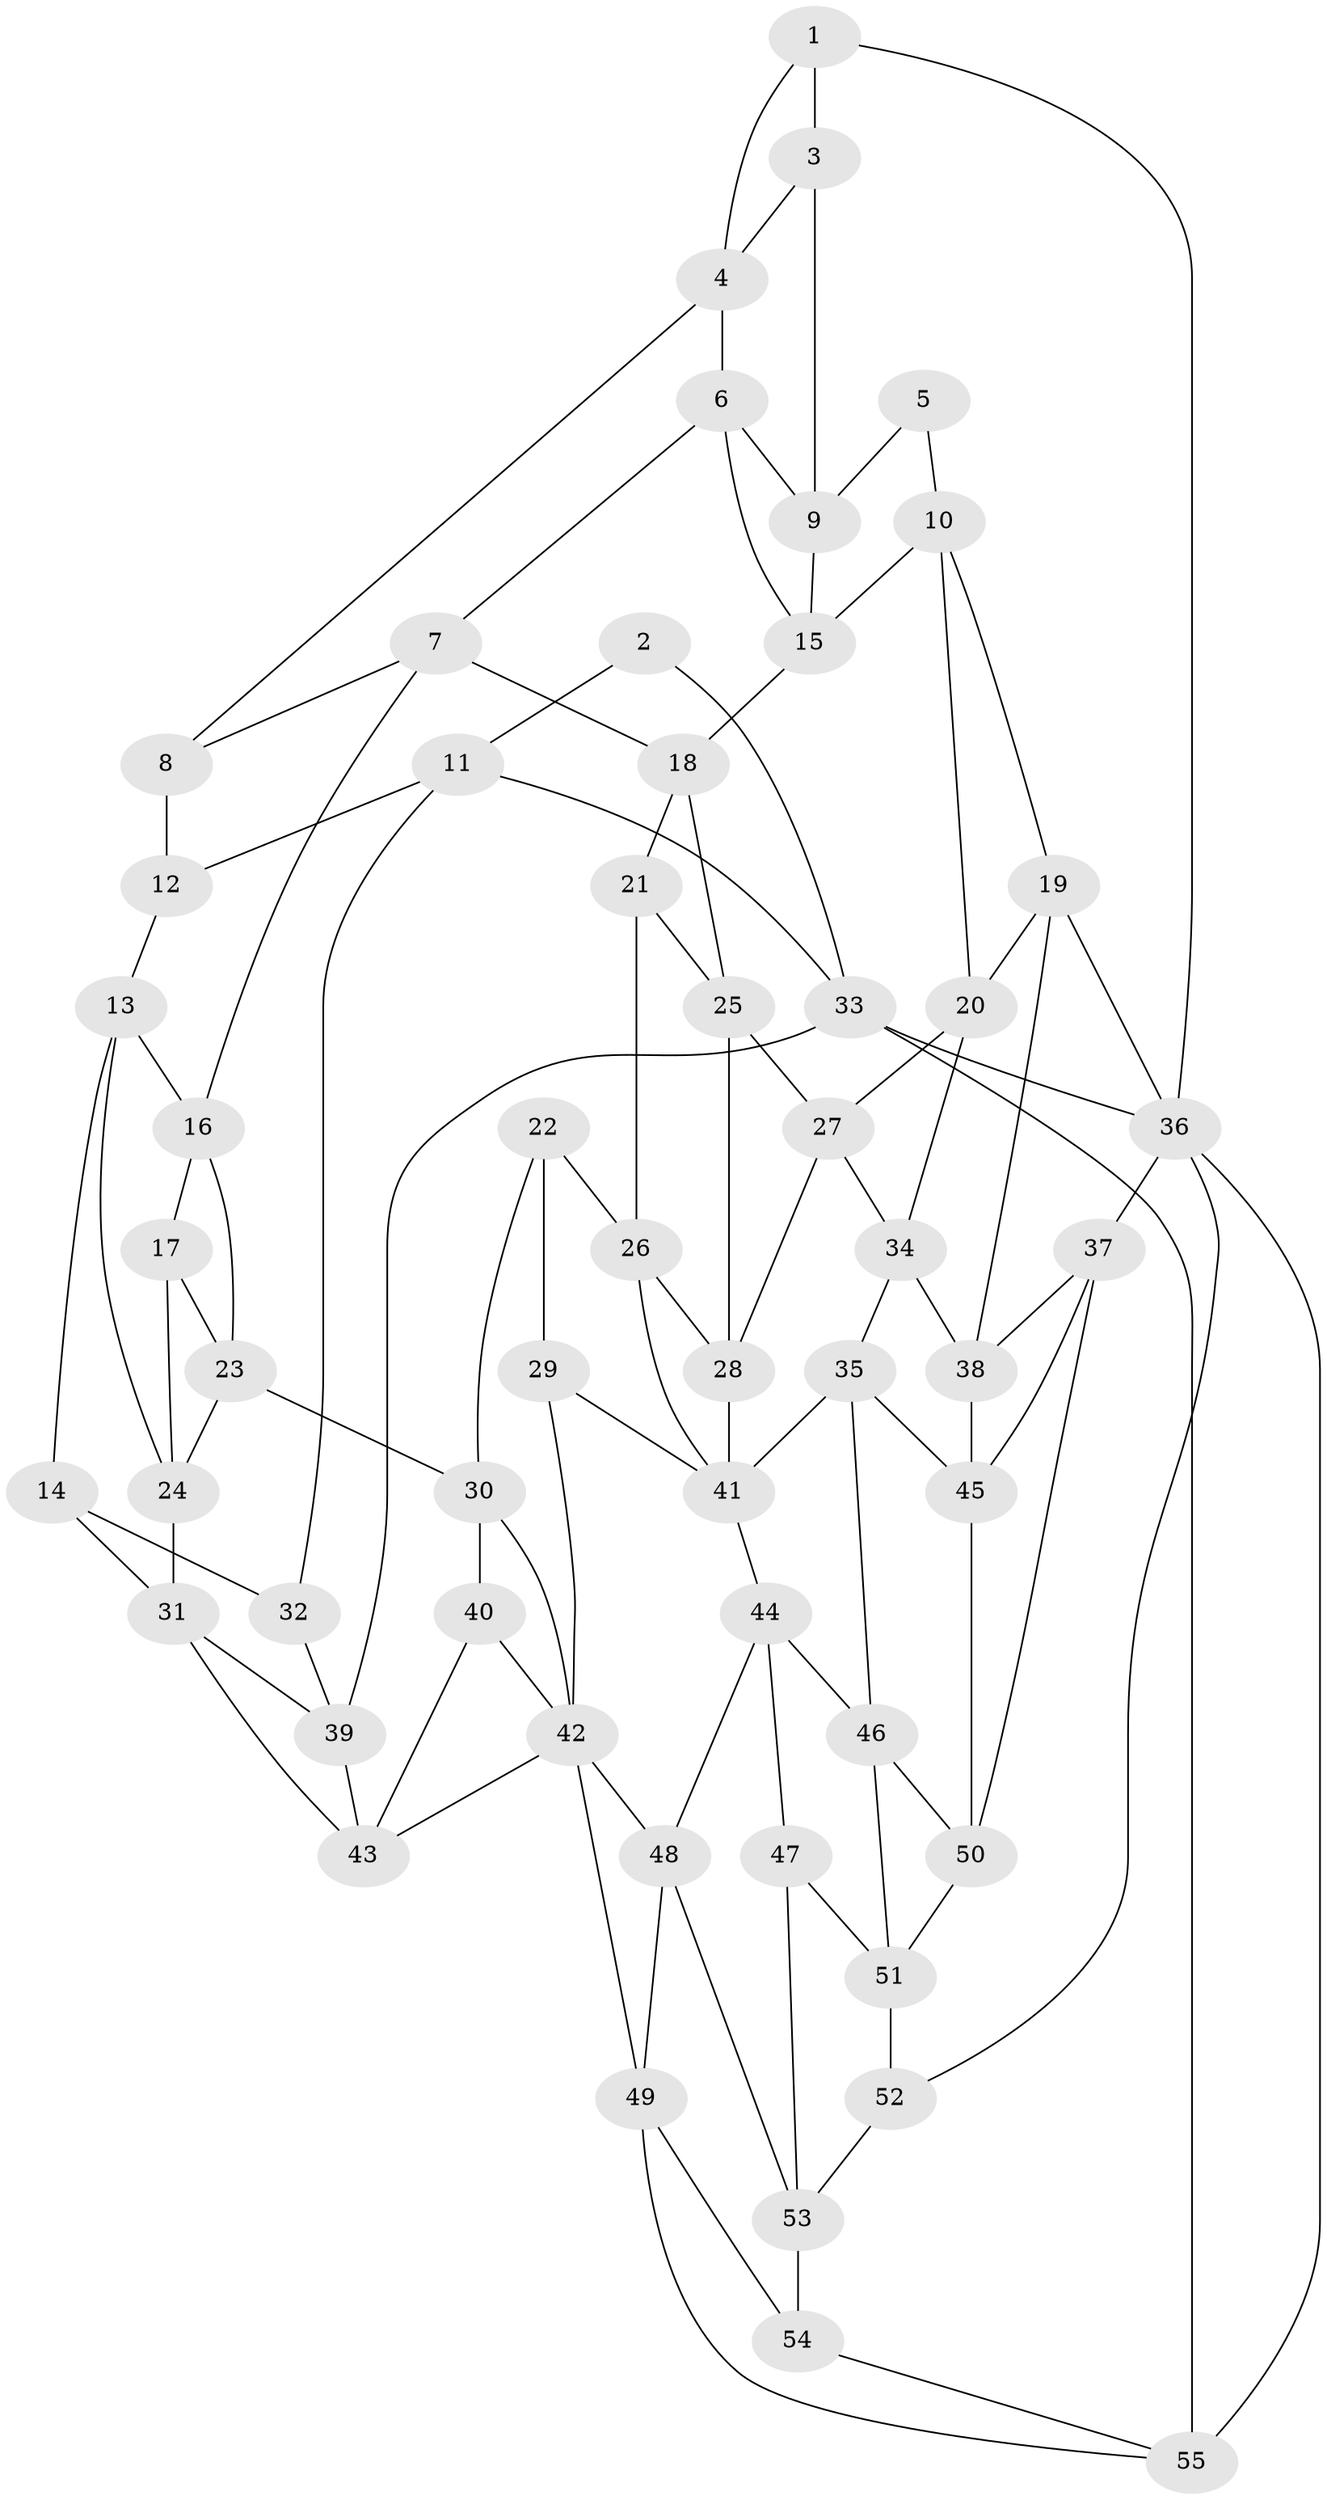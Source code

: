 // original degree distribution, {3: 0.027522935779816515, 5: 0.5412844036697247, 4: 0.22018348623853212, 6: 0.21100917431192662}
// Generated by graph-tools (version 1.1) at 2025/27/03/09/25 03:27:09]
// undirected, 55 vertices, 104 edges
graph export_dot {
graph [start="1"]
  node [color=gray90,style=filled];
  1;
  2;
  3;
  4;
  5;
  6;
  7;
  8;
  9;
  10;
  11;
  12;
  13;
  14;
  15;
  16;
  17;
  18;
  19;
  20;
  21;
  22;
  23;
  24;
  25;
  26;
  27;
  28;
  29;
  30;
  31;
  32;
  33;
  34;
  35;
  36;
  37;
  38;
  39;
  40;
  41;
  42;
  43;
  44;
  45;
  46;
  47;
  48;
  49;
  50;
  51;
  52;
  53;
  54;
  55;
  1 -- 3 [weight=1.0];
  1 -- 4 [weight=1.0];
  1 -- 36 [weight=1.0];
  2 -- 11 [weight=1.0];
  2 -- 33 [weight=1.0];
  3 -- 4 [weight=1.0];
  3 -- 9 [weight=1.0];
  4 -- 6 [weight=1.0];
  4 -- 8 [weight=1.0];
  5 -- 9 [weight=1.0];
  5 -- 10 [weight=1.0];
  6 -- 7 [weight=1.0];
  6 -- 9 [weight=1.0];
  6 -- 15 [weight=1.0];
  7 -- 8 [weight=1.0];
  7 -- 16 [weight=1.0];
  7 -- 18 [weight=1.0];
  8 -- 12 [weight=2.0];
  9 -- 15 [weight=1.0];
  10 -- 15 [weight=1.0];
  10 -- 19 [weight=1.0];
  10 -- 20 [weight=1.0];
  11 -- 12 [weight=1.0];
  11 -- 32 [weight=1.0];
  11 -- 33 [weight=1.0];
  12 -- 13 [weight=1.0];
  13 -- 14 [weight=1.0];
  13 -- 16 [weight=1.0];
  13 -- 24 [weight=1.0];
  14 -- 31 [weight=1.0];
  14 -- 32 [weight=1.0];
  15 -- 18 [weight=1.0];
  16 -- 17 [weight=1.0];
  16 -- 23 [weight=1.0];
  17 -- 23 [weight=1.0];
  17 -- 24 [weight=1.0];
  18 -- 21 [weight=1.0];
  18 -- 25 [weight=1.0];
  19 -- 20 [weight=1.0];
  19 -- 36 [weight=1.0];
  19 -- 38 [weight=1.0];
  20 -- 27 [weight=1.0];
  20 -- 34 [weight=1.0];
  21 -- 25 [weight=1.0];
  21 -- 26 [weight=1.0];
  22 -- 26 [weight=1.0];
  22 -- 29 [weight=1.0];
  22 -- 30 [weight=1.0];
  23 -- 24 [weight=1.0];
  23 -- 30 [weight=1.0];
  24 -- 31 [weight=1.0];
  25 -- 27 [weight=1.0];
  25 -- 28 [weight=1.0];
  26 -- 28 [weight=1.0];
  26 -- 41 [weight=1.0];
  27 -- 28 [weight=1.0];
  27 -- 34 [weight=1.0];
  28 -- 41 [weight=1.0];
  29 -- 41 [weight=2.0];
  29 -- 42 [weight=1.0];
  30 -- 40 [weight=1.0];
  30 -- 42 [weight=1.0];
  31 -- 39 [weight=1.0];
  31 -- 43 [weight=1.0];
  32 -- 39 [weight=2.0];
  33 -- 36 [weight=1.0];
  33 -- 39 [weight=1.0];
  33 -- 55 [weight=2.0];
  34 -- 35 [weight=1.0];
  34 -- 38 [weight=1.0];
  35 -- 41 [weight=1.0];
  35 -- 45 [weight=1.0];
  35 -- 46 [weight=1.0];
  36 -- 37 [weight=1.0];
  36 -- 52 [weight=1.0];
  36 -- 55 [weight=1.0];
  37 -- 38 [weight=1.0];
  37 -- 45 [weight=1.0];
  37 -- 50 [weight=1.0];
  38 -- 45 [weight=1.0];
  39 -- 43 [weight=2.0];
  40 -- 42 [weight=1.0];
  40 -- 43 [weight=2.0];
  41 -- 44 [weight=1.0];
  42 -- 43 [weight=1.0];
  42 -- 48 [weight=1.0];
  42 -- 49 [weight=1.0];
  44 -- 46 [weight=1.0];
  44 -- 47 [weight=1.0];
  44 -- 48 [weight=1.0];
  45 -- 50 [weight=1.0];
  46 -- 50 [weight=1.0];
  46 -- 51 [weight=1.0];
  47 -- 51 [weight=1.0];
  47 -- 53 [weight=1.0];
  48 -- 49 [weight=1.0];
  48 -- 53 [weight=1.0];
  49 -- 54 [weight=1.0];
  49 -- 55 [weight=1.0];
  50 -- 51 [weight=1.0];
  51 -- 52 [weight=1.0];
  52 -- 53 [weight=1.0];
  53 -- 54 [weight=1.0];
  54 -- 55 [weight=1.0];
}
